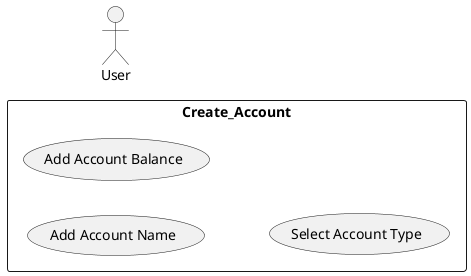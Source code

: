 @startuml
left to right direction
actor "User"

rectangle Create_Account {
usecase "Add Account Name" as UC1
usecase "Add Account Balance" as UC2
usecase "Select Account Type" as UC3
}
@enduml